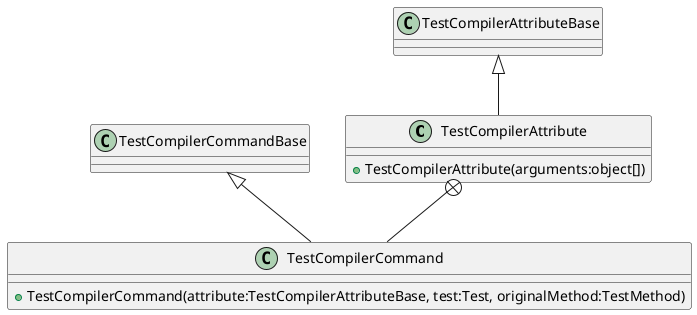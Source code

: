@startuml
class TestCompilerAttribute {
    + TestCompilerAttribute(arguments:object[])
}
class TestCompilerCommand {
    + TestCompilerCommand(attribute:TestCompilerAttributeBase, test:Test, originalMethod:TestMethod)
}
TestCompilerAttributeBase <|-- TestCompilerAttribute
TestCompilerAttribute +-- TestCompilerCommand
TestCompilerCommandBase <|-- TestCompilerCommand
@enduml

